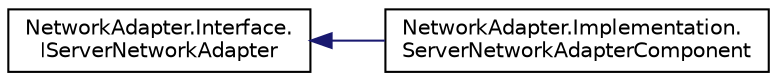 digraph "Graphical Class Hierarchy"
{
  edge [fontname="Helvetica",fontsize="10",labelfontname="Helvetica",labelfontsize="10"];
  node [fontname="Helvetica",fontsize="10",shape=record];
  rankdir="LR";
  Node1 [label="NetworkAdapter.Interface.\lIServerNetworkAdapter",height=0.2,width=0.4,color="black", fillcolor="white", style="filled",URL="$interface_network_adapter_1_1_interface_1_1_i_server_network_adapter.html"];
  Node1 -> Node2 [dir="back",color="midnightblue",fontsize="10",style="solid",fontname="Helvetica"];
  Node2 [label="NetworkAdapter.Implementation.\lServerNetworkAdapterComponent",height=0.2,width=0.4,color="black", fillcolor="white", style="filled",URL="$class_network_adapter_1_1_implementation_1_1_server_network_adapter_component.html"];
}
